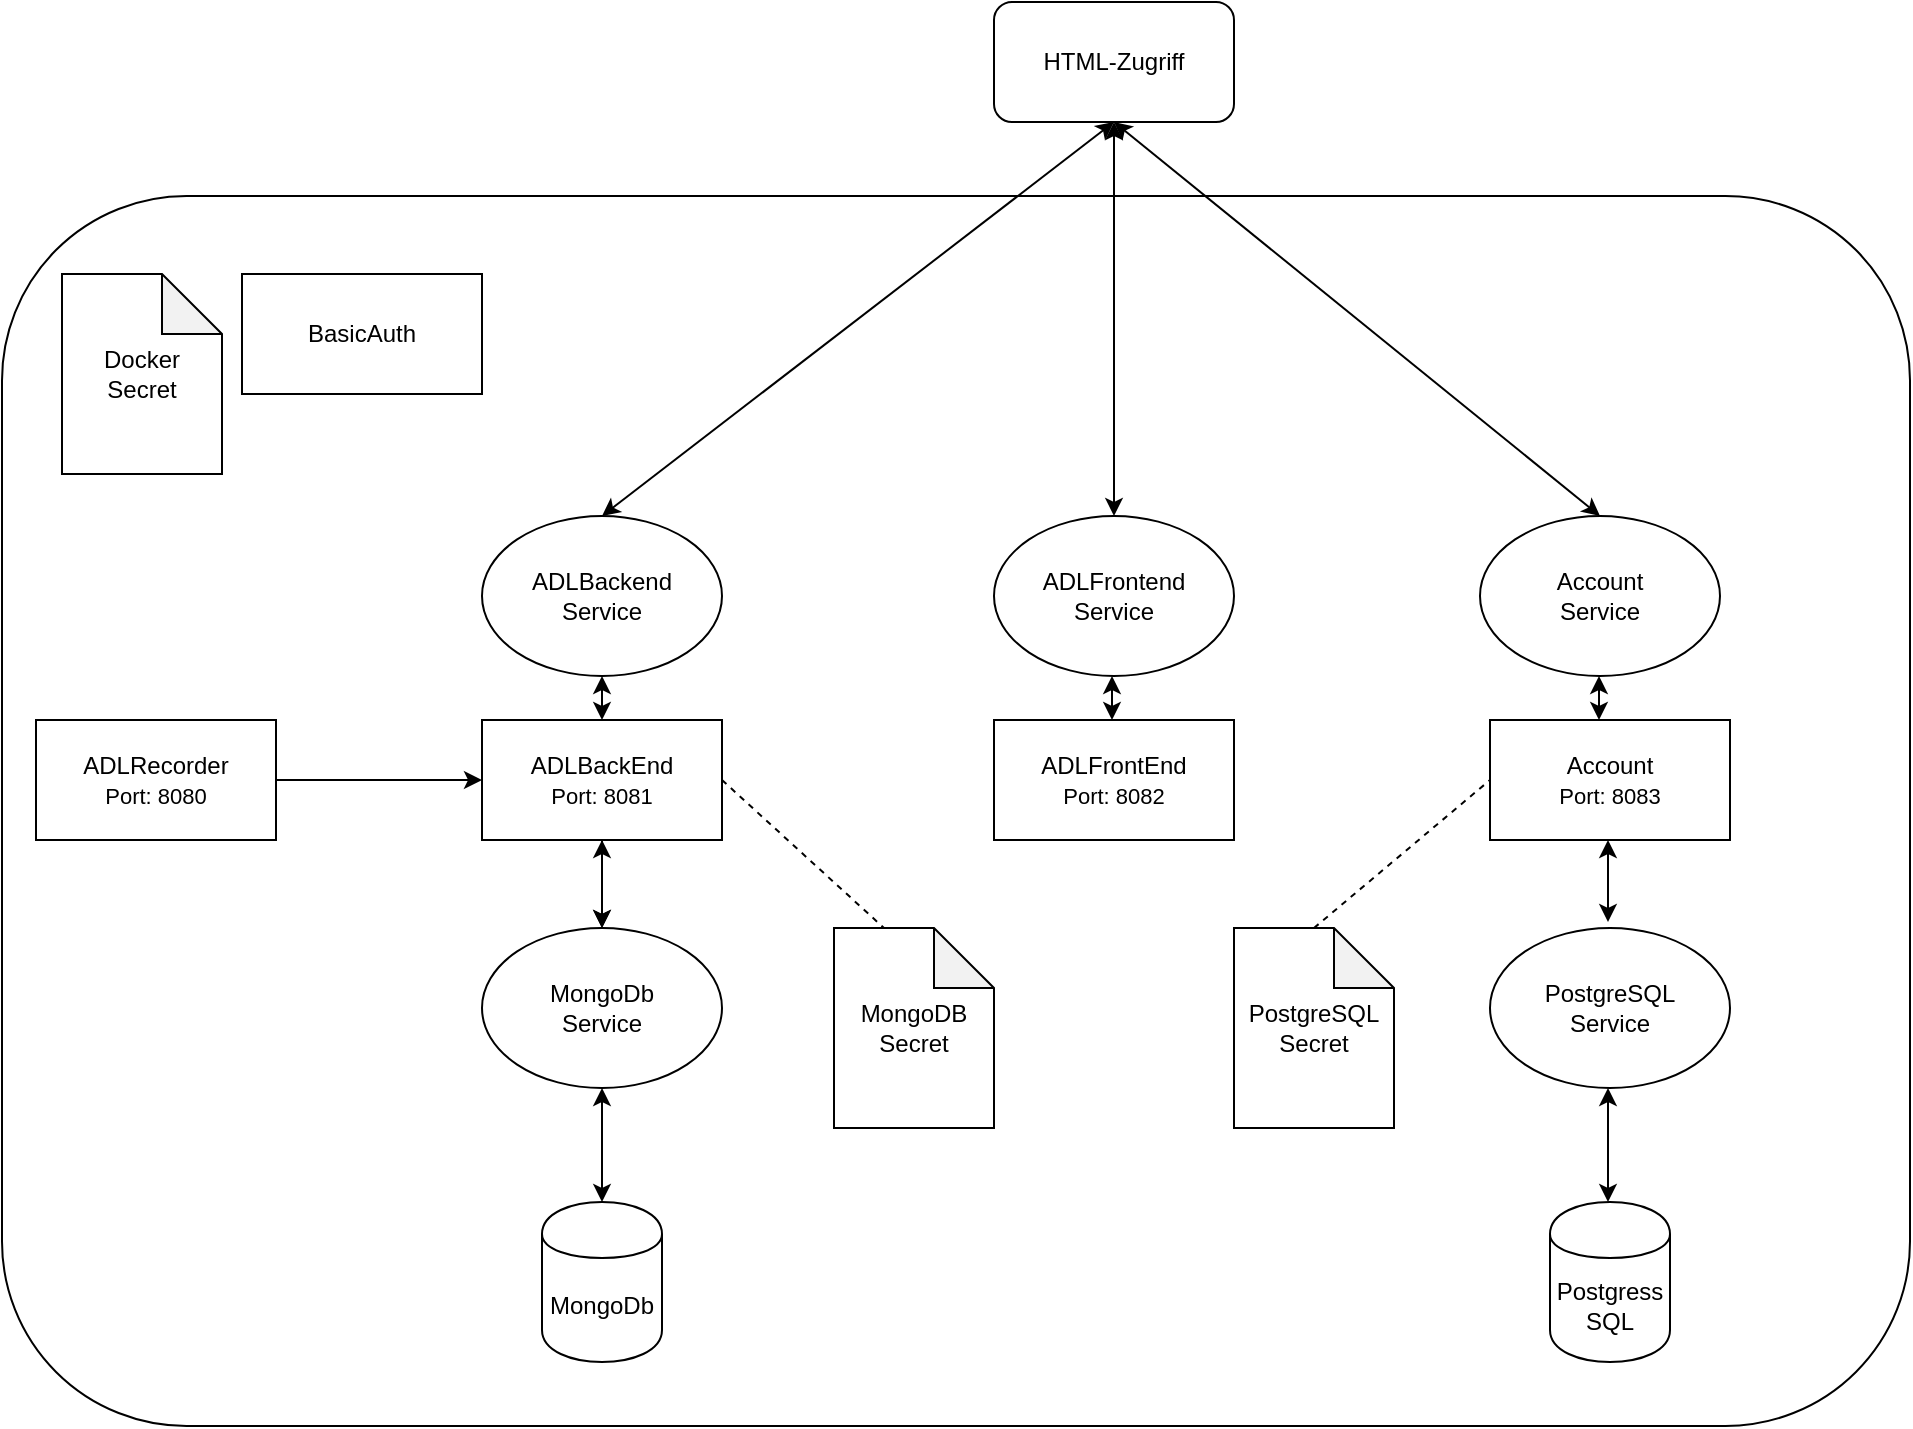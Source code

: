 <mxfile version="12.1.3" type="device" pages="1"><diagram id="1nmio2HLMhD4JNsLDUDP" name="Seite-1"><mxGraphModel dx="1808" dy="985" grid="0" gridSize="10" guides="1" tooltips="1" connect="1" arrows="1" fold="1" page="0" pageScale="1" pageWidth="850" pageHeight="1100" math="0" shadow="0"><root><mxCell id="0"/><mxCell id="1" parent="0"/><mxCell id="ZDUjLoG2Rb13TqxuVOok-11" value="" style="edgeStyle=orthogonalEdgeStyle;rounded=0;orthogonalLoop=1;jettySize=auto;html=1;fontSize=53;" parent="1" source="ZDUjLoG2Rb13TqxuVOok-1" target="ZDUjLoG2Rb13TqxuVOok-2" edge="1"><mxGeometry relative="1" as="geometry"/></mxCell><mxCell id="ZDUjLoG2Rb13TqxuVOok-1" value="ADLRecorder&lt;br&gt;&lt;font style=&quot;font-size: 11px&quot;&gt;Port: 8080&lt;/font&gt;" style="rounded=0;whiteSpace=wrap;html=1;" parent="1" vertex="1"><mxGeometry x="-191" y="210" width="120" height="60" as="geometry"/></mxCell><mxCell id="kF2ZljexGBQ2iphMzyAR-26" value="" style="edgeStyle=orthogonalEdgeStyle;rounded=0;orthogonalLoop=1;jettySize=auto;html=1;" edge="1" parent="1" source="ZDUjLoG2Rb13TqxuVOok-2" target="kF2ZljexGBQ2iphMzyAR-1"><mxGeometry relative="1" as="geometry"/></mxCell><mxCell id="ZDUjLoG2Rb13TqxuVOok-2" value="ADLBackEnd&lt;br&gt;&lt;font style=&quot;font-size: 11px&quot;&gt;Port: 8081&lt;/font&gt;" style="rounded=0;whiteSpace=wrap;html=1;" parent="1" vertex="1"><mxGeometry x="32" y="210" width="120" height="60" as="geometry"/></mxCell><mxCell id="ZDUjLoG2Rb13TqxuVOok-3" value="ADLFrontEnd&lt;br&gt;&lt;font style=&quot;font-size: 11px&quot;&gt;Port: 8082&lt;/font&gt;" style="rounded=0;whiteSpace=wrap;html=1;" parent="1" vertex="1"><mxGeometry x="288" y="210" width="120" height="60" as="geometry"/></mxCell><mxCell id="ZDUjLoG2Rb13TqxuVOok-4" value="Account&lt;br&gt;&lt;font style=&quot;font-size: 11px&quot;&gt;Port: 8083&lt;/font&gt;" style="rounded=0;whiteSpace=wrap;html=1;" parent="1" vertex="1"><mxGeometry x="536" y="210" width="120" height="60" as="geometry"/></mxCell><mxCell id="ZDUjLoG2Rb13TqxuVOok-5" value="MongoDb&lt;br&gt;" style="shape=cylinder;whiteSpace=wrap;html=1;boundedLbl=1;backgroundOutline=1;" parent="1" vertex="1"><mxGeometry x="62" y="451" width="60" height="80" as="geometry"/></mxCell><mxCell id="ZDUjLoG2Rb13TqxuVOok-6" value="Postgress&lt;br&gt;SQL" style="shape=cylinder;whiteSpace=wrap;html=1;boundedLbl=1;backgroundOutline=1;" parent="1" vertex="1"><mxGeometry x="566" y="451" width="60" height="80" as="geometry"/></mxCell><mxCell id="kF2ZljexGBQ2iphMzyAR-1" value="MongoDb&lt;br&gt;Service" style="ellipse;whiteSpace=wrap;html=1;" vertex="1" parent="1"><mxGeometry x="32" y="314" width="120" height="80" as="geometry"/></mxCell><mxCell id="kF2ZljexGBQ2iphMzyAR-2" value="ADLBackend&lt;br&gt;Service" style="ellipse;whiteSpace=wrap;html=1;" vertex="1" parent="1"><mxGeometry x="32" y="108" width="120" height="80" as="geometry"/></mxCell><mxCell id="kF2ZljexGBQ2iphMzyAR-3" value="ADLFrontend&lt;br&gt;Service" style="ellipse;whiteSpace=wrap;html=1;" vertex="1" parent="1"><mxGeometry x="288" y="108" width="120" height="80" as="geometry"/></mxCell><mxCell id="kF2ZljexGBQ2iphMzyAR-4" value="Account&lt;br&gt;Service" style="ellipse;whiteSpace=wrap;html=1;" vertex="1" parent="1"><mxGeometry x="531" y="108" width="120" height="80" as="geometry"/></mxCell><mxCell id="kF2ZljexGBQ2iphMzyAR-5" value="PostgreSQL&lt;br&gt;Service" style="ellipse;whiteSpace=wrap;html=1;" vertex="1" parent="1"><mxGeometry x="536" y="314" width="120" height="80" as="geometry"/></mxCell><mxCell id="kF2ZljexGBQ2iphMzyAR-9" value="MongoDB&lt;br&gt;Secret" style="shape=note;whiteSpace=wrap;html=1;backgroundOutline=1;darkOpacity=0.05;fillColor=none;" vertex="1" parent="1"><mxGeometry x="208" y="314" width="80" height="100" as="geometry"/></mxCell><mxCell id="kF2ZljexGBQ2iphMzyAR-10" value="PostgreSQL&lt;br&gt;Secret" style="shape=note;whiteSpace=wrap;html=1;backgroundOutline=1;darkOpacity=0.05;fillColor=none;" vertex="1" parent="1"><mxGeometry x="408" y="314" width="80" height="100" as="geometry"/></mxCell><mxCell id="kF2ZljexGBQ2iphMzyAR-11" value="Docker&lt;br&gt;Secret" style="shape=note;whiteSpace=wrap;html=1;backgroundOutline=1;darkOpacity=0.05;fillColor=none;" vertex="1" parent="1"><mxGeometry x="-178" y="-13" width="80" height="100" as="geometry"/></mxCell><mxCell id="kF2ZljexGBQ2iphMzyAR-12" value="HTML-Zugriff" style="rounded=1;whiteSpace=wrap;html=1;fillColor=none;" vertex="1" parent="1"><mxGeometry x="288" y="-149" width="120" height="60" as="geometry"/></mxCell><mxCell id="kF2ZljexGBQ2iphMzyAR-13" value="" style="endArrow=classic;startArrow=classic;html=1;exitX=0.5;exitY=0;exitDx=0;exitDy=0;" edge="1" parent="1" source="ZDUjLoG2Rb13TqxuVOok-5"><mxGeometry width="50" height="50" relative="1" as="geometry"><mxPoint x="42" y="444" as="sourcePoint"/><mxPoint x="92" y="394" as="targetPoint"/><Array as="points"/></mxGeometry></mxCell><mxCell id="kF2ZljexGBQ2iphMzyAR-14" value="" style="endArrow=classic;startArrow=classic;html=1;exitX=0.5;exitY=0;exitDx=0;exitDy=0;" edge="1" parent="1" source="kF2ZljexGBQ2iphMzyAR-1"><mxGeometry width="50" height="50" relative="1" as="geometry"><mxPoint x="42" y="320" as="sourcePoint"/><mxPoint x="92" y="270" as="targetPoint"/></mxGeometry></mxCell><mxCell id="kF2ZljexGBQ2iphMzyAR-16" value="" style="endArrow=none;dashed=1;html=1;entryX=0;entryY=0;entryDx=25;entryDy=0;entryPerimeter=0;" edge="1" parent="1" target="kF2ZljexGBQ2iphMzyAR-9"><mxGeometry width="50" height="50" relative="1" as="geometry"><mxPoint x="152" y="240" as="sourcePoint"/><mxPoint x="202" y="190" as="targetPoint"/></mxGeometry></mxCell><mxCell id="kF2ZljexGBQ2iphMzyAR-17" value="" style="endArrow=none;dashed=1;html=1;exitX=0.5;exitY=0;exitDx=0;exitDy=0;exitPerimeter=0;" edge="1" parent="1" source="kF2ZljexGBQ2iphMzyAR-10"><mxGeometry width="50" height="50" relative="1" as="geometry"><mxPoint x="493" y="308" as="sourcePoint"/><mxPoint x="536" y="240" as="targetPoint"/></mxGeometry></mxCell><mxCell id="kF2ZljexGBQ2iphMzyAR-18" value="" style="endArrow=classic;startArrow=classic;html=1;exitX=0.5;exitY=0;exitDx=0;exitDy=0;" edge="1" parent="1"><mxGeometry width="50" height="50" relative="1" as="geometry"><mxPoint x="595" y="451" as="sourcePoint"/><mxPoint x="595" y="394" as="targetPoint"/><Array as="points"/></mxGeometry></mxCell><mxCell id="kF2ZljexGBQ2iphMzyAR-25" value="" style="endArrow=classic;startArrow=classic;html=1;exitX=0.5;exitY=0;exitDx=0;exitDy=0;" edge="1" parent="1"><mxGeometry width="50" height="50" relative="1" as="geometry"><mxPoint x="595" y="311" as="sourcePoint"/><mxPoint x="595" y="270" as="targetPoint"/><Array as="points"/></mxGeometry></mxCell><mxCell id="kF2ZljexGBQ2iphMzyAR-28" value="" style="endArrow=classic;startArrow=classic;html=1;exitX=0.5;exitY=0;exitDx=0;exitDy=0;entryX=0.5;entryY=1;entryDx=0;entryDy=0;" edge="1" parent="1" source="ZDUjLoG2Rb13TqxuVOok-2" target="kF2ZljexGBQ2iphMzyAR-2"><mxGeometry width="50" height="50" relative="1" as="geometry"><mxPoint x="-46" y="170" as="sourcePoint"/><mxPoint x="-46" y="126" as="targetPoint"/></mxGeometry></mxCell><mxCell id="kF2ZljexGBQ2iphMzyAR-29" value="" style="endArrow=classic;startArrow=classic;html=1;exitX=0.5;exitY=0;exitDx=0;exitDy=0;entryX=0.5;entryY=1;entryDx=0;entryDy=0;" edge="1" parent="1"><mxGeometry width="50" height="50" relative="1" as="geometry"><mxPoint x="347" y="210" as="sourcePoint"/><mxPoint x="347" y="188" as="targetPoint"/></mxGeometry></mxCell><mxCell id="kF2ZljexGBQ2iphMzyAR-30" value="" style="endArrow=classic;startArrow=classic;html=1;exitX=0.5;exitY=0;exitDx=0;exitDy=0;entryX=0.5;entryY=1;entryDx=0;entryDy=0;" edge="1" parent="1"><mxGeometry width="50" height="50" relative="1" as="geometry"><mxPoint x="590.5" y="210" as="sourcePoint"/><mxPoint x="590.5" y="188" as="targetPoint"/></mxGeometry></mxCell><mxCell id="kF2ZljexGBQ2iphMzyAR-31" value="" style="endArrow=classic;startArrow=classic;html=1;entryX=0.5;entryY=1;entryDx=0;entryDy=0;" edge="1" parent="1" target="kF2ZljexGBQ2iphMzyAR-12"><mxGeometry width="50" height="50" relative="1" as="geometry"><mxPoint x="92" y="108" as="sourcePoint"/><mxPoint x="288" y="17" as="targetPoint"/></mxGeometry></mxCell><mxCell id="kF2ZljexGBQ2iphMzyAR-32" value="" style="endArrow=classic;startArrow=classic;html=1;entryX=0.5;entryY=0;entryDx=0;entryDy=0;exitX=0.5;exitY=1;exitDx=0;exitDy=0;" edge="1" parent="1" source="kF2ZljexGBQ2iphMzyAR-12" target="kF2ZljexGBQ2iphMzyAR-4"><mxGeometry width="50" height="50" relative="1" as="geometry"><mxPoint x="408" y="17" as="sourcePoint"/><mxPoint x="604" y="-74" as="targetPoint"/></mxGeometry></mxCell><mxCell id="kF2ZljexGBQ2iphMzyAR-33" value="" style="endArrow=classic;startArrow=classic;html=1;exitX=0.5;exitY=0;exitDx=0;exitDy=0;entryX=0.5;entryY=1;entryDx=0;entryDy=0;" edge="1" parent="1" target="kF2ZljexGBQ2iphMzyAR-12"><mxGeometry width="50" height="50" relative="1" as="geometry"><mxPoint x="348" y="108" as="sourcePoint"/><mxPoint x="348" y="57" as="targetPoint"/></mxGeometry></mxCell><mxCell id="kF2ZljexGBQ2iphMzyAR-36" value="BasicAuth" style="rounded=0;whiteSpace=wrap;html=1;fillColor=none;" vertex="1" parent="1"><mxGeometry x="-88" y="-13" width="120" height="60" as="geometry"/></mxCell><mxCell id="kF2ZljexGBQ2iphMzyAR-38" value="" style="rounded=1;whiteSpace=wrap;html=1;fillColor=none;" vertex="1" parent="1"><mxGeometry x="-208" y="-52" width="954" height="615" as="geometry"/></mxCell></root></mxGraphModel></diagram></mxfile>